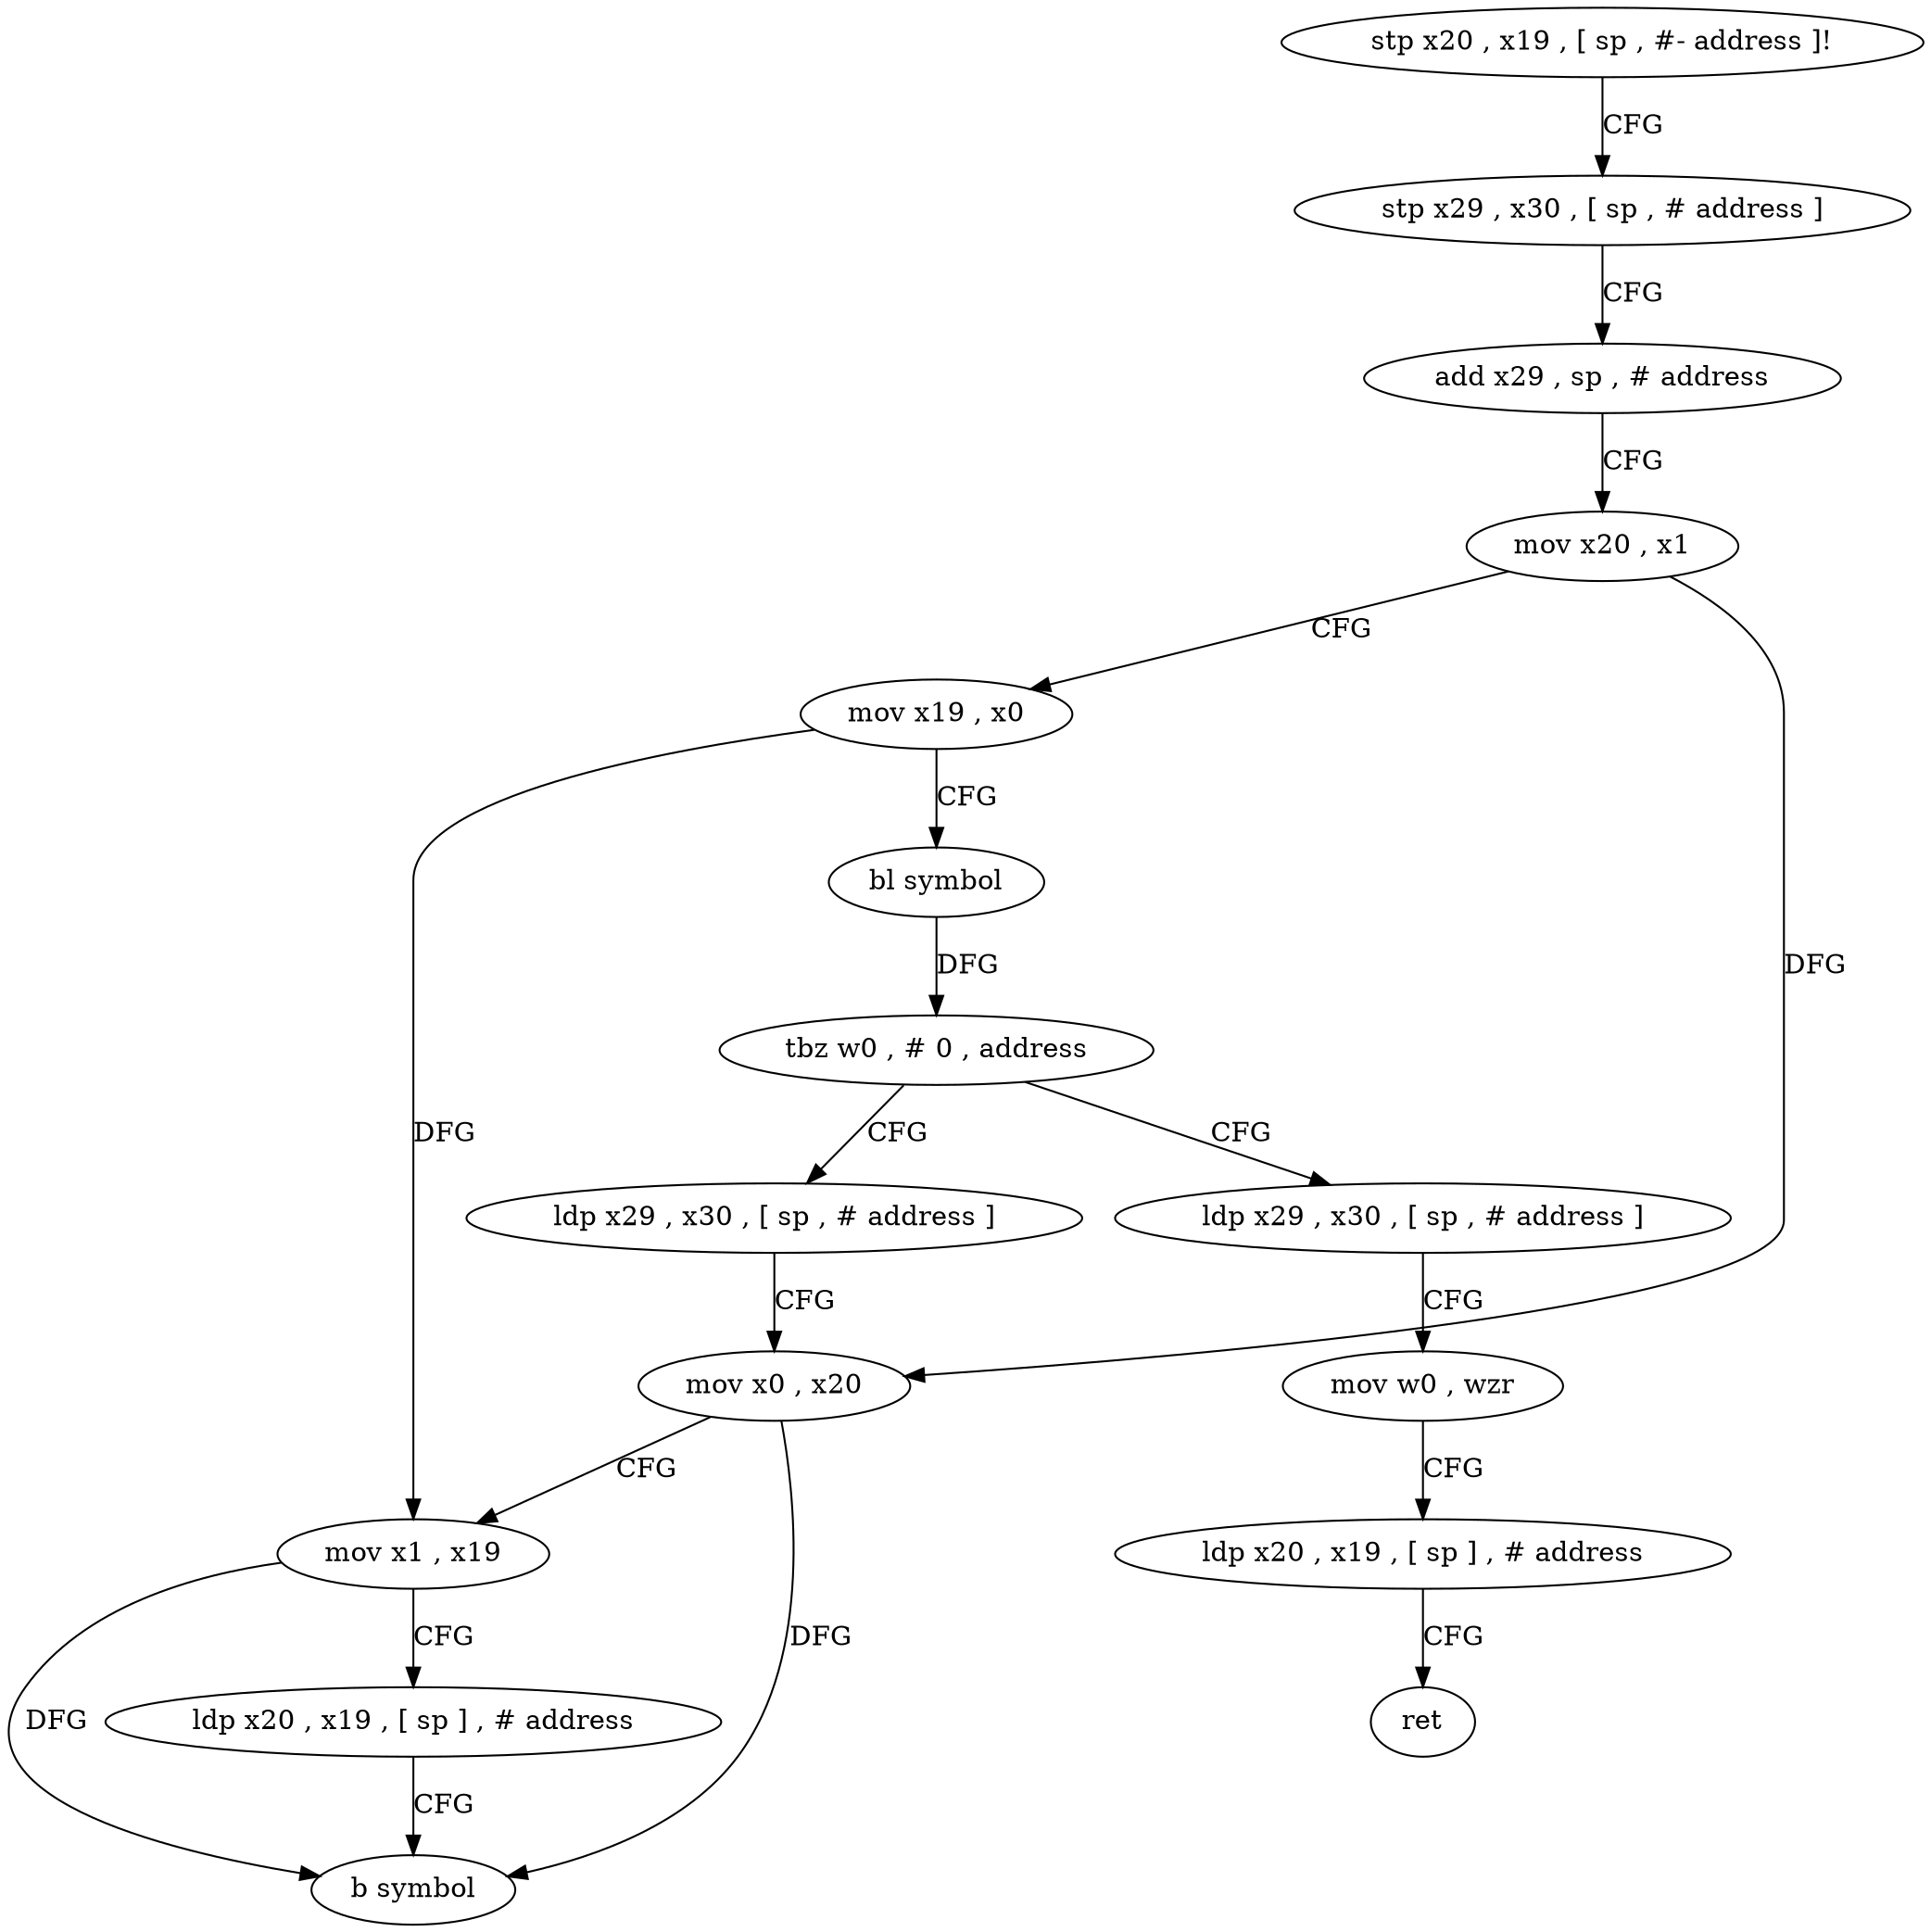 digraph "func" {
"77344" [label = "stp x20 , x19 , [ sp , #- address ]!" ]
"77348" [label = "stp x29 , x30 , [ sp , # address ]" ]
"77352" [label = "add x29 , sp , # address" ]
"77356" [label = "mov x20 , x1" ]
"77360" [label = "mov x19 , x0" ]
"77364" [label = "bl symbol" ]
"77368" [label = "tbz w0 , # 0 , address" ]
"77392" [label = "ldp x29 , x30 , [ sp , # address ]" ]
"77372" [label = "ldp x29 , x30 , [ sp , # address ]" ]
"77396" [label = "mov w0 , wzr" ]
"77400" [label = "ldp x20 , x19 , [ sp ] , # address" ]
"77404" [label = "ret" ]
"77376" [label = "mov x0 , x20" ]
"77380" [label = "mov x1 , x19" ]
"77384" [label = "ldp x20 , x19 , [ sp ] , # address" ]
"77388" [label = "b symbol" ]
"77344" -> "77348" [ label = "CFG" ]
"77348" -> "77352" [ label = "CFG" ]
"77352" -> "77356" [ label = "CFG" ]
"77356" -> "77360" [ label = "CFG" ]
"77356" -> "77376" [ label = "DFG" ]
"77360" -> "77364" [ label = "CFG" ]
"77360" -> "77380" [ label = "DFG" ]
"77364" -> "77368" [ label = "DFG" ]
"77368" -> "77392" [ label = "CFG" ]
"77368" -> "77372" [ label = "CFG" ]
"77392" -> "77396" [ label = "CFG" ]
"77372" -> "77376" [ label = "CFG" ]
"77396" -> "77400" [ label = "CFG" ]
"77400" -> "77404" [ label = "CFG" ]
"77376" -> "77380" [ label = "CFG" ]
"77376" -> "77388" [ label = "DFG" ]
"77380" -> "77384" [ label = "CFG" ]
"77380" -> "77388" [ label = "DFG" ]
"77384" -> "77388" [ label = "CFG" ]
}
